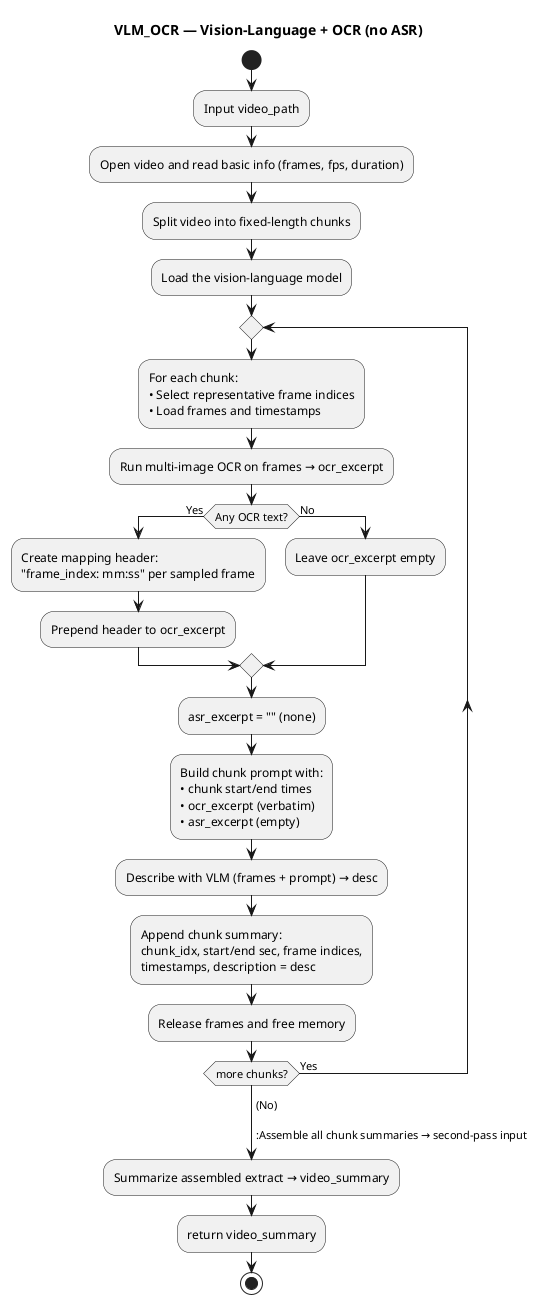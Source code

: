 @startuml
title VLM_OCR — Vision-Language + OCR (no ASR)

start
:Input video_path;
:Open video and read basic info (frames, fps, duration);
:Split video into fixed-length chunks;
:Load the vision-language model;

repeat
  :For each chunk:\n• Select representative frame indices\n• Load frames and timestamps;
  :Run multi-image OCR on frames → ocr_excerpt;
  if (Any OCR text?) then (Yes)
    :Create mapping header:\n"frame_index: mm:ss" per sampled frame;
    :Prepend header to ocr_excerpt;
  else (No)
    :Leave ocr_excerpt empty;
  endif

  :asr_excerpt = "" (none);
  :Build chunk prompt with:\n• chunk start/end times\n• ocr_excerpt (verbatim)\n• asr_excerpt (empty);
  :Describe with VLM (frames + prompt) → desc;

  :Append chunk summary:\nchunk_idx, start/end sec, frame indices,\ntimestamps, description = desc;
  :Release frames and free memory;
repeat while (more chunks?) is (Yes)
-> (No)

:Assemble all chunk summaries → second-pass input;
:Summarize assembled extract → video_summary;
:return video_summary;
stop
@enduml
